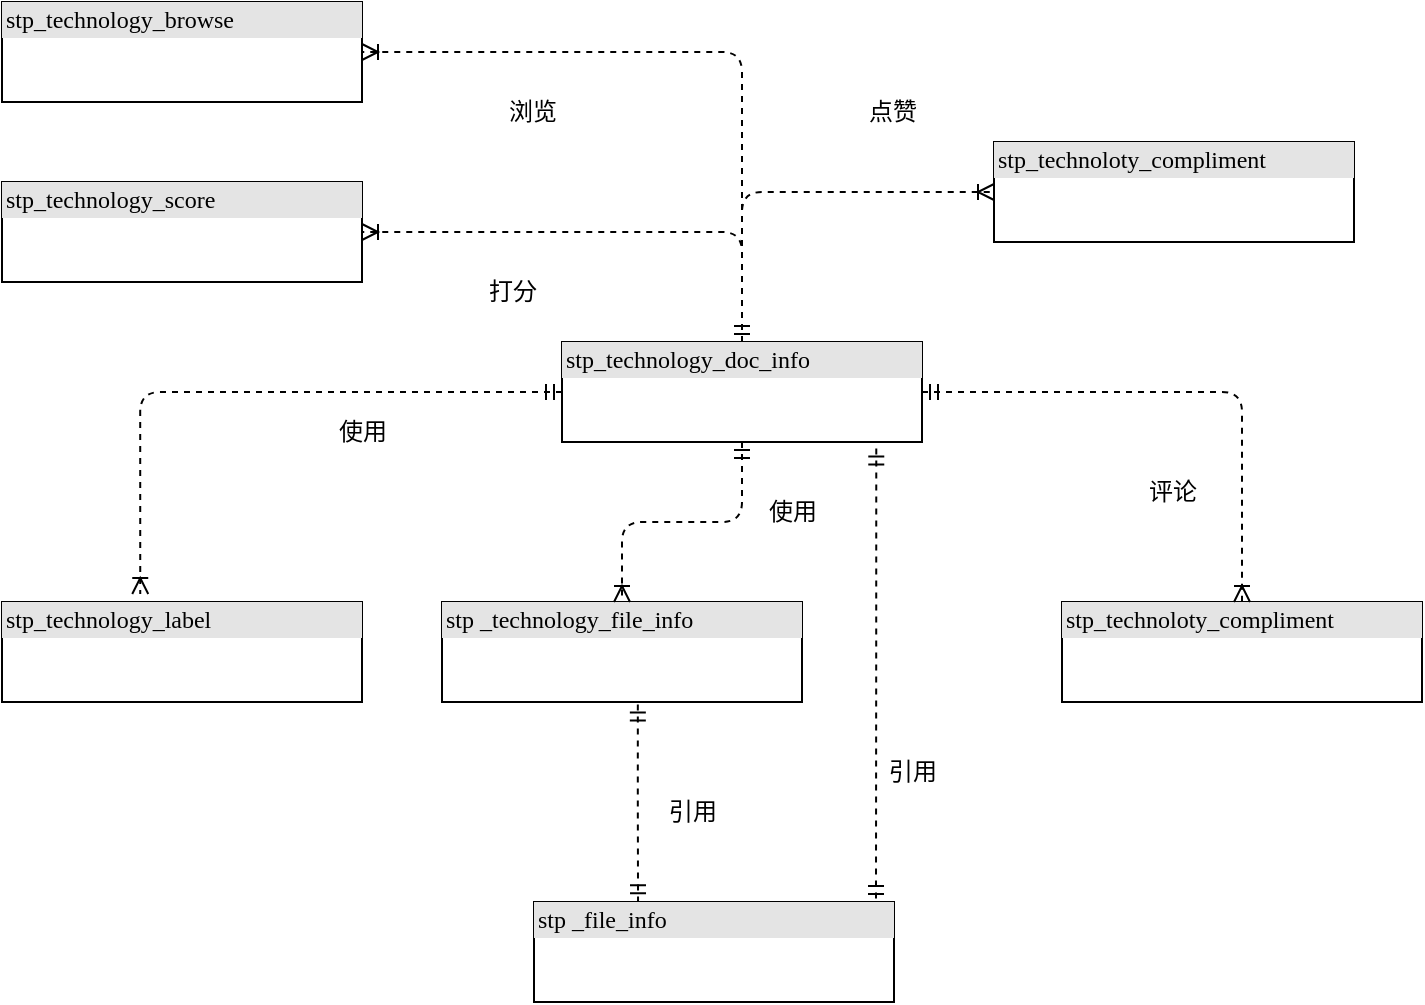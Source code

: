 <mxfile version="21.4.0" type="github">
  <diagram name="第 1 页" id="ks-9cWMgujeYPZ_YFPuQ">
    <mxGraphModel dx="1050" dy="1742" grid="1" gridSize="10" guides="1" tooltips="1" connect="1" arrows="1" fold="1" page="1" pageScale="1" pageWidth="827" pageHeight="1169" math="0" shadow="0">
      <root>
        <mxCell id="0" />
        <mxCell id="1" parent="0" />
        <mxCell id="yk5O02j1sKZsYYA8oQdK-1" value="&lt;div style=&quot;box-sizing:border-box;width:100%;background:#e4e4e4;padding:2px;&quot;&gt;stp_technology_doc_info&lt;br&gt;&lt;/div&gt;" style="verticalAlign=top;align=left;overflow=fill;html=1;rounded=0;shadow=0;comic=0;labelBackgroundColor=none;strokeWidth=1;fontFamily=Verdana;fontSize=12" vertex="1" parent="1">
          <mxGeometry x="340" y="-930" width="180" height="50" as="geometry" />
        </mxCell>
        <mxCell id="yk5O02j1sKZsYYA8oQdK-2" value="&lt;div style=&quot;box-sizing:border-box;width:100%;background:#e4e4e4;padding:2px;&quot;&gt;stp_technology_label&lt;br&gt;&lt;/div&gt;" style="verticalAlign=top;align=left;overflow=fill;html=1;rounded=0;shadow=0;comic=0;labelBackgroundColor=none;strokeWidth=1;fontFamily=Verdana;fontSize=12" vertex="1" parent="1">
          <mxGeometry x="60" y="-800" width="180" height="50" as="geometry" />
        </mxCell>
        <mxCell id="yk5O02j1sKZsYYA8oQdK-3" value="" style="edgeStyle=orthogonalEdgeStyle;html=1;endArrow=ERoneToMany;startArrow=ERmandOne;labelBackgroundColor=none;fontFamily=Verdana;fontSize=12;align=left;dashed=1;exitX=0;exitY=0.5;exitDx=0;exitDy=0;entryX=0.384;entryY=-0.08;entryDx=0;entryDy=0;entryPerimeter=0;" edge="1" parent="1" source="yk5O02j1sKZsYYA8oQdK-1" target="yk5O02j1sKZsYYA8oQdK-2">
          <mxGeometry width="100" height="100" relative="1" as="geometry">
            <mxPoint x="350" y="-1032" as="sourcePoint" />
            <mxPoint x="160" y="-990" as="targetPoint" />
          </mxGeometry>
        </mxCell>
        <mxCell id="yk5O02j1sKZsYYA8oQdK-4" value="使用" style="text;html=1;align=center;verticalAlign=middle;resizable=0;points=[];autosize=1;strokeColor=none;fillColor=none;" vertex="1" parent="1">
          <mxGeometry x="215" y="-900" width="50" height="30" as="geometry" />
        </mxCell>
        <mxCell id="yk5O02j1sKZsYYA8oQdK-5" value="&lt;div style=&quot;box-sizing:border-box;width:100%;background:#e4e4e4;padding:2px;&quot;&gt;stp _technology_file_info&lt;br&gt;&lt;/div&gt;" style="verticalAlign=top;align=left;overflow=fill;html=1;rounded=0;shadow=0;comic=0;labelBackgroundColor=none;strokeWidth=1;fontFamily=Verdana;fontSize=12" vertex="1" parent="1">
          <mxGeometry x="280" y="-800" width="180" height="50" as="geometry" />
        </mxCell>
        <mxCell id="yk5O02j1sKZsYYA8oQdK-6" value="" style="edgeStyle=orthogonalEdgeStyle;html=1;endArrow=ERoneToMany;startArrow=ERmandOne;labelBackgroundColor=none;fontFamily=Verdana;fontSize=12;align=left;dashed=1;exitX=0.5;exitY=1;exitDx=0;exitDy=0;entryX=0.5;entryY=0;entryDx=0;entryDy=0;" edge="1" parent="1" source="yk5O02j1sKZsYYA8oQdK-1" target="yk5O02j1sKZsYYA8oQdK-5">
          <mxGeometry width="100" height="100" relative="1" as="geometry">
            <mxPoint x="350" y="-895" as="sourcePoint" />
            <mxPoint x="199" y="-794" as="targetPoint" />
          </mxGeometry>
        </mxCell>
        <mxCell id="yk5O02j1sKZsYYA8oQdK-7" value="使用" style="text;html=1;align=center;verticalAlign=middle;resizable=0;points=[];autosize=1;strokeColor=none;fillColor=none;" vertex="1" parent="1">
          <mxGeometry x="430" y="-860" width="50" height="30" as="geometry" />
        </mxCell>
        <mxCell id="yk5O02j1sKZsYYA8oQdK-8" value="&lt;div style=&quot;box-sizing:border-box;width:100%;background:#e4e4e4;padding:2px;&quot;&gt;stp_technoloty_compliment&lt;br&gt;&lt;/div&gt;" style="verticalAlign=top;align=left;overflow=fill;html=1;rounded=0;shadow=0;comic=0;labelBackgroundColor=none;strokeWidth=1;fontFamily=Verdana;fontSize=12" vertex="1" parent="1">
          <mxGeometry x="590" y="-800" width="180" height="50" as="geometry" />
        </mxCell>
        <mxCell id="yk5O02j1sKZsYYA8oQdK-9" value="" style="edgeStyle=orthogonalEdgeStyle;html=1;endArrow=ERoneToMany;startArrow=ERmandOne;labelBackgroundColor=none;fontFamily=Verdana;fontSize=12;align=left;dashed=1;exitX=1;exitY=0.5;exitDx=0;exitDy=0;entryX=0.5;entryY=0;entryDx=0;entryDy=0;" edge="1" parent="1" source="yk5O02j1sKZsYYA8oQdK-1" target="yk5O02j1sKZsYYA8oQdK-8">
          <mxGeometry width="100" height="100" relative="1" as="geometry">
            <mxPoint x="440" y="-870" as="sourcePoint" />
            <mxPoint x="440" y="-790" as="targetPoint" />
          </mxGeometry>
        </mxCell>
        <mxCell id="yk5O02j1sKZsYYA8oQdK-10" value="评论" style="text;html=1;align=center;verticalAlign=middle;resizable=0;points=[];autosize=1;strokeColor=none;fillColor=none;" vertex="1" parent="1">
          <mxGeometry x="620" y="-870" width="50" height="30" as="geometry" />
        </mxCell>
        <mxCell id="yk5O02j1sKZsYYA8oQdK-11" value="&lt;div style=&quot;box-sizing:border-box;width:100%;background:#e4e4e4;padding:2px;&quot;&gt;stp_technology_score&lt;br&gt;&lt;/div&gt;" style="verticalAlign=top;align=left;overflow=fill;html=1;rounded=0;shadow=0;comic=0;labelBackgroundColor=none;strokeWidth=1;fontFamily=Verdana;fontSize=12" vertex="1" parent="1">
          <mxGeometry x="60" y="-1010" width="180" height="50" as="geometry" />
        </mxCell>
        <mxCell id="yk5O02j1sKZsYYA8oQdK-12" value="" style="edgeStyle=orthogonalEdgeStyle;html=1;endArrow=ERoneToMany;startArrow=ERmandOne;labelBackgroundColor=none;fontFamily=Verdana;fontSize=12;align=left;dashed=1;exitX=0.5;exitY=0;exitDx=0;exitDy=0;entryX=1;entryY=0.5;entryDx=0;entryDy=0;" edge="1" parent="1" source="yk5O02j1sKZsYYA8oQdK-1" target="yk5O02j1sKZsYYA8oQdK-11">
          <mxGeometry width="100" height="100" relative="1" as="geometry">
            <mxPoint x="350" y="-895" as="sourcePoint" />
            <mxPoint x="199" y="-794" as="targetPoint" />
          </mxGeometry>
        </mxCell>
        <mxCell id="yk5O02j1sKZsYYA8oQdK-13" value="打分" style="text;html=1;align=center;verticalAlign=middle;resizable=0;points=[];autosize=1;strokeColor=none;fillColor=none;" vertex="1" parent="1">
          <mxGeometry x="290" y="-970" width="50" height="30" as="geometry" />
        </mxCell>
        <mxCell id="yk5O02j1sKZsYYA8oQdK-14" value="&lt;div style=&quot;box-sizing:border-box;width:100%;background:#e4e4e4;padding:2px;&quot;&gt;stp_technology_browse&lt;br&gt;&lt;/div&gt;" style="verticalAlign=top;align=left;overflow=fill;html=1;rounded=0;shadow=0;comic=0;labelBackgroundColor=none;strokeWidth=1;fontFamily=Verdana;fontSize=12" vertex="1" parent="1">
          <mxGeometry x="60" y="-1100" width="180" height="50" as="geometry" />
        </mxCell>
        <mxCell id="yk5O02j1sKZsYYA8oQdK-15" value="" style="edgeStyle=orthogonalEdgeStyle;html=1;endArrow=ERoneToMany;startArrow=ERmandOne;labelBackgroundColor=none;fontFamily=Verdana;fontSize=12;align=left;dashed=1;entryX=1;entryY=0.5;entryDx=0;entryDy=0;" edge="1" parent="1" target="yk5O02j1sKZsYYA8oQdK-14">
          <mxGeometry width="100" height="100" relative="1" as="geometry">
            <mxPoint x="430" y="-930" as="sourcePoint" />
            <mxPoint x="250" y="-975" as="targetPoint" />
            <Array as="points">
              <mxPoint x="430" y="-1075" />
            </Array>
          </mxGeometry>
        </mxCell>
        <mxCell id="yk5O02j1sKZsYYA8oQdK-16" value="浏览" style="text;html=1;align=center;verticalAlign=middle;resizable=0;points=[];autosize=1;strokeColor=none;fillColor=none;" vertex="1" parent="1">
          <mxGeometry x="300" y="-1060" width="50" height="30" as="geometry" />
        </mxCell>
        <mxCell id="yk5O02j1sKZsYYA8oQdK-17" value="&lt;div style=&quot;box-sizing:border-box;width:100%;background:#e4e4e4;padding:2px;&quot;&gt;stp_technoloty_compliment&lt;br&gt;&lt;/div&gt;" style="verticalAlign=top;align=left;overflow=fill;html=1;rounded=0;shadow=0;comic=0;labelBackgroundColor=none;strokeWidth=1;fontFamily=Verdana;fontSize=12" vertex="1" parent="1">
          <mxGeometry x="556" y="-1030" width="180" height="50" as="geometry" />
        </mxCell>
        <mxCell id="yk5O02j1sKZsYYA8oQdK-19" value="点赞" style="text;html=1;align=center;verticalAlign=middle;resizable=0;points=[];autosize=1;strokeColor=none;fillColor=none;" vertex="1" parent="1">
          <mxGeometry x="480" y="-1060" width="50" height="30" as="geometry" />
        </mxCell>
        <mxCell id="yk5O02j1sKZsYYA8oQdK-20" value="&lt;div style=&quot;box-sizing:border-box;width:100%;background:#e4e4e4;padding:2px;&quot;&gt;stp _file_info&lt;br&gt;&lt;/div&gt;" style="verticalAlign=top;align=left;overflow=fill;html=1;rounded=0;shadow=0;comic=0;labelBackgroundColor=none;strokeWidth=1;fontFamily=Verdana;fontSize=12" vertex="1" parent="1">
          <mxGeometry x="326" y="-650" width="180" height="50" as="geometry" />
        </mxCell>
        <mxCell id="yk5O02j1sKZsYYA8oQdK-22" value="" style="edgeStyle=orthogonalEdgeStyle;html=1;endArrow=ERmandOne;startArrow=ERmandOne;labelBackgroundColor=none;fontFamily=Verdana;fontSize=12;align=left;dashed=1;exitX=0.544;exitY=1.024;exitDx=0;exitDy=0;entryX=0.289;entryY=-0.008;entryDx=0;entryDy=0;exitPerimeter=0;entryPerimeter=0;endFill=0;" edge="1" parent="1" source="yk5O02j1sKZsYYA8oQdK-5" target="yk5O02j1sKZsYYA8oQdK-20">
          <mxGeometry width="100" height="100" relative="1" as="geometry">
            <mxPoint x="410" y="-720" as="sourcePoint" />
            <mxPoint x="350" y="-640" as="targetPoint" />
          </mxGeometry>
        </mxCell>
        <mxCell id="yk5O02j1sKZsYYA8oQdK-23" value="引用" style="text;html=1;align=center;verticalAlign=middle;resizable=0;points=[];autosize=1;strokeColor=none;fillColor=none;" vertex="1" parent="1">
          <mxGeometry x="380" y="-710" width="50" height="30" as="geometry" />
        </mxCell>
        <mxCell id="yk5O02j1sKZsYYA8oQdK-25" value="" style="edgeStyle=orthogonalEdgeStyle;html=1;endArrow=ERmandOne;startArrow=ERmandOne;labelBackgroundColor=none;fontFamily=Verdana;fontSize=12;align=left;dashed=1;endFill=0;exitX=0.873;exitY=1.064;exitDx=0;exitDy=0;exitPerimeter=0;" edge="1" parent="1" source="yk5O02j1sKZsYYA8oQdK-1">
          <mxGeometry width="100" height="100" relative="1" as="geometry">
            <mxPoint x="497" y="-870" as="sourcePoint" />
            <mxPoint x="497" y="-650" as="targetPoint" />
          </mxGeometry>
        </mxCell>
        <mxCell id="yk5O02j1sKZsYYA8oQdK-26" value="引用" style="text;html=1;align=center;verticalAlign=middle;resizable=0;points=[];autosize=1;strokeColor=none;fillColor=none;" vertex="1" parent="1">
          <mxGeometry x="490" y="-730" width="50" height="30" as="geometry" />
        </mxCell>
        <mxCell id="yk5O02j1sKZsYYA8oQdK-28" value="" style="edgeStyle=orthogonalEdgeStyle;html=1;endArrow=ERoneToMany;startArrow=ERmandOne;labelBackgroundColor=none;fontFamily=Verdana;fontSize=12;align=left;dashed=1;exitX=0.5;exitY=0;exitDx=0;exitDy=0;entryX=0;entryY=0.5;entryDx=0;entryDy=0;" edge="1" parent="1" source="yk5O02j1sKZsYYA8oQdK-1" target="yk5O02j1sKZsYYA8oQdK-17">
          <mxGeometry width="100" height="100" relative="1" as="geometry">
            <mxPoint x="440" y="-920" as="sourcePoint" />
            <mxPoint x="250" y="-975" as="targetPoint" />
          </mxGeometry>
        </mxCell>
      </root>
    </mxGraphModel>
  </diagram>
</mxfile>
